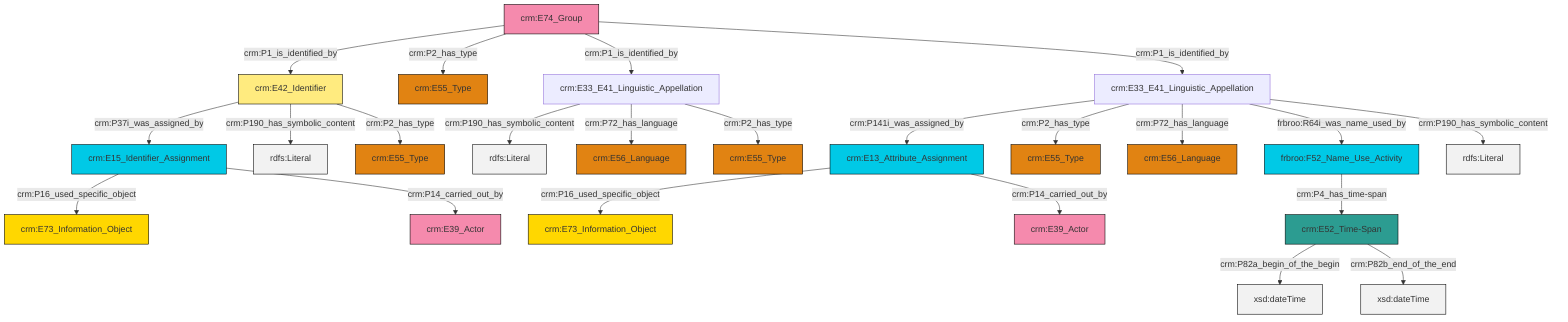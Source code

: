graph TD
classDef Literal fill:#f2f2f2,stroke:#000000;
classDef CRM_Entity fill:#FFFFFF,stroke:#000000;
classDef Temporal_Entity fill:#00C9E6, stroke:#000000;
classDef Type fill:#E18312, stroke:#000000;
classDef Time-Span fill:#2C9C91, stroke:#000000;
classDef Appellation fill:#FFEB7F, stroke:#000000;
classDef Place fill:#008836, stroke:#000000;
classDef Persistent_Item fill:#B266B2, stroke:#000000;
classDef Conceptual_Object fill:#FFD700, stroke:#000000;
classDef Physical_Thing fill:#D2B48C, stroke:#000000;
classDef Actor fill:#f58aad, stroke:#000000;
classDef PC_Classes fill:#4ce600, stroke:#000000;
classDef Multi fill:#cccccc,stroke:#000000;

2["crm:E13_Attribute_Assignment"]:::Temporal_Entity -->|crm:P16_used_specific_object| 3["crm:E73_Information_Object"]:::Conceptual_Object
4["crm:E33_E41_Linguistic_Appellation"]:::Default -->|crm:P190_has_symbolic_content| 5[rdfs:Literal]:::Literal
4["crm:E33_E41_Linguistic_Appellation"]:::Default -->|crm:P72_has_language| 8["crm:E56_Language"]:::Type
4["crm:E33_E41_Linguistic_Appellation"]:::Default -->|crm:P2_has_type| 10["crm:E55_Type"]:::Type
0["crm:E15_Identifier_Assignment"]:::Temporal_Entity -->|crm:P16_used_specific_object| 11["crm:E73_Information_Object"]:::Conceptual_Object
14["crm:E74_Group"]:::Actor -->|crm:P1_is_identified_by| 15["crm:E42_Identifier"]:::Appellation
16["crm:E33_E41_Linguistic_Appellation"]:::Default -->|crm:P141i_was_assigned_by| 2["crm:E13_Attribute_Assignment"]:::Temporal_Entity
15["crm:E42_Identifier"]:::Appellation -->|crm:P37i_was_assigned_by| 0["crm:E15_Identifier_Assignment"]:::Temporal_Entity
21["frbroo:F52_Name_Use_Activity"]:::Temporal_Entity -->|crm:P4_has_time-span| 6["crm:E52_Time-Span"]:::Time-Span
15["crm:E42_Identifier"]:::Appellation -->|crm:P190_has_symbolic_content| 27[rdfs:Literal]:::Literal
6["crm:E52_Time-Span"]:::Time-Span -->|crm:P82a_begin_of_the_begin| 28[xsd:dateTime]:::Literal
14["crm:E74_Group"]:::Actor -->|crm:P2_has_type| 25["crm:E55_Type"]:::Type
16["crm:E33_E41_Linguistic_Appellation"]:::Default -->|crm:P2_has_type| 31["crm:E55_Type"]:::Type
16["crm:E33_E41_Linguistic_Appellation"]:::Default -->|crm:P72_has_language| 12["crm:E56_Language"]:::Type
16["crm:E33_E41_Linguistic_Appellation"]:::Default -->|frbroo:R64i_was_name_used_by| 21["frbroo:F52_Name_Use_Activity"]:::Temporal_Entity
15["crm:E42_Identifier"]:::Appellation -->|crm:P2_has_type| 29["crm:E55_Type"]:::Type
6["crm:E52_Time-Span"]:::Time-Span -->|crm:P82b_end_of_the_end| 37[xsd:dateTime]:::Literal
14["crm:E74_Group"]:::Actor -->|crm:P1_is_identified_by| 4["crm:E33_E41_Linguistic_Appellation"]:::Default
14["crm:E74_Group"]:::Actor -->|crm:P1_is_identified_by| 16["crm:E33_E41_Linguistic_Appellation"]:::Default
0["crm:E15_Identifier_Assignment"]:::Temporal_Entity -->|crm:P14_carried_out_by| 35["crm:E39_Actor"]:::Actor
16["crm:E33_E41_Linguistic_Appellation"]:::Default -->|crm:P190_has_symbolic_content| 40[rdfs:Literal]:::Literal
2["crm:E13_Attribute_Assignment"]:::Temporal_Entity -->|crm:P14_carried_out_by| 18["crm:E39_Actor"]:::Actor